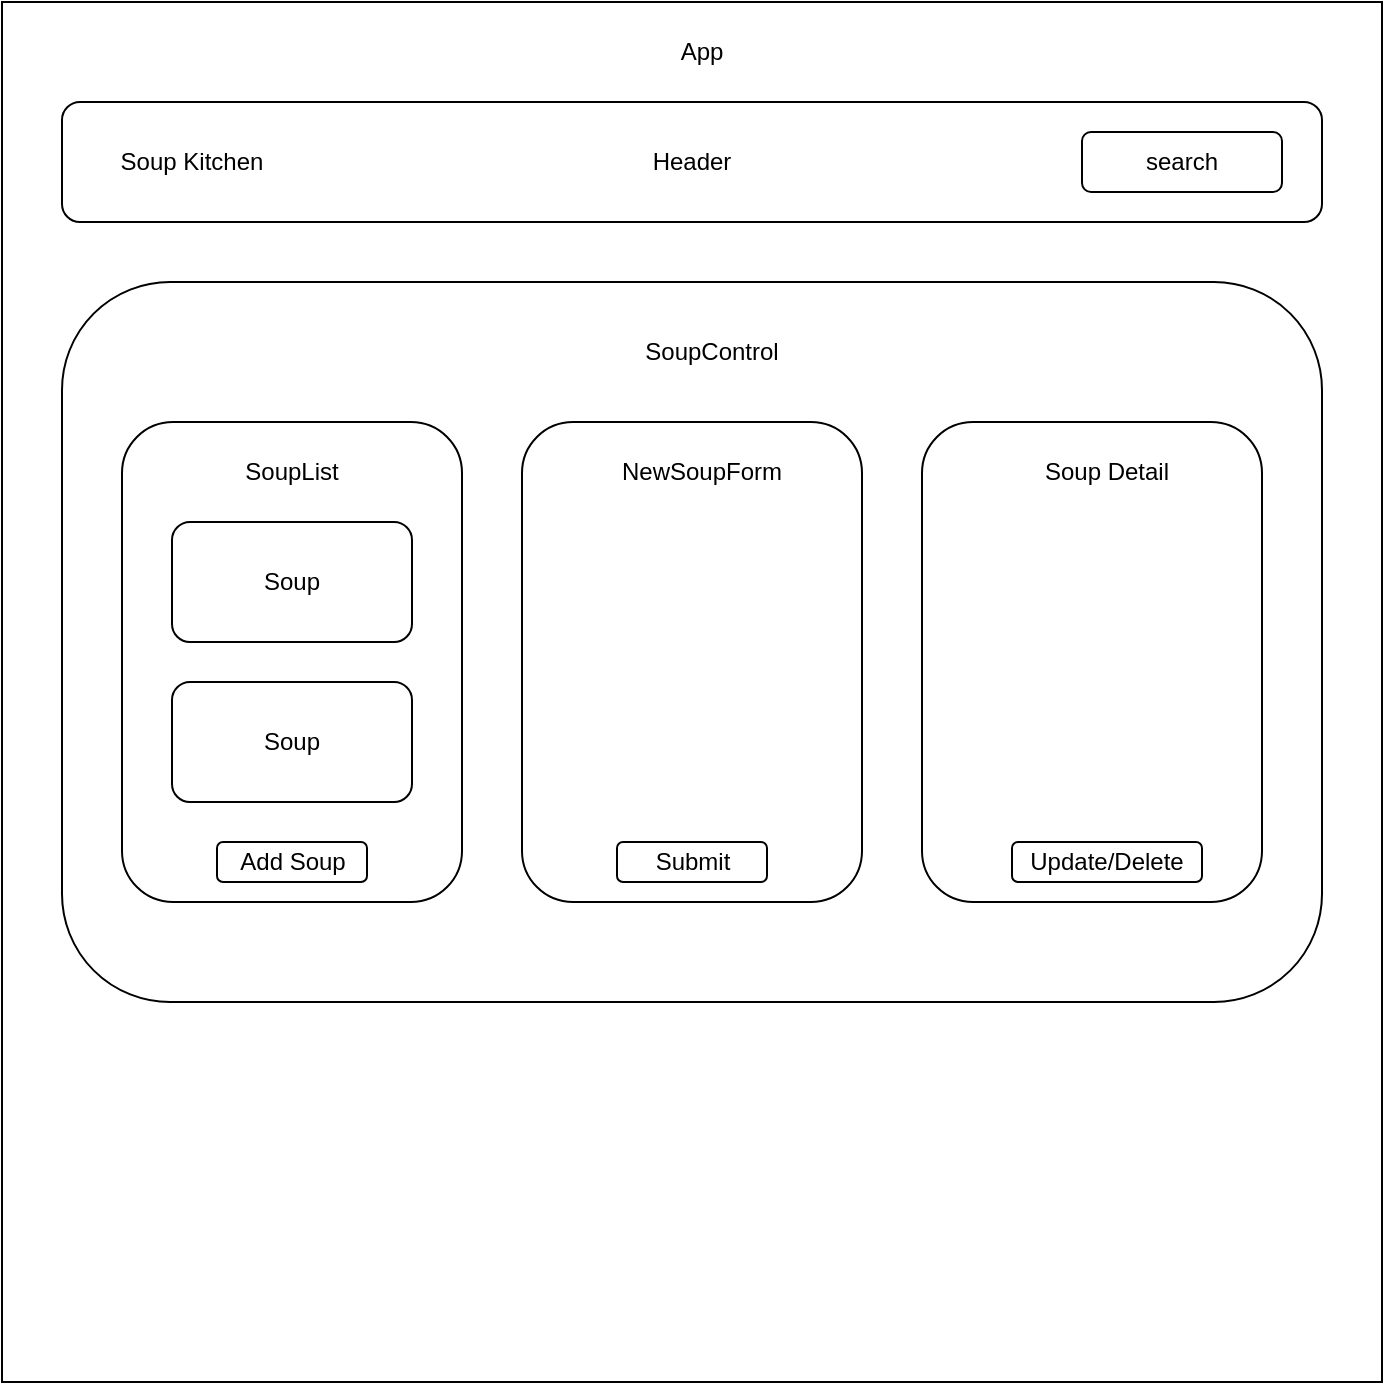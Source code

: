 <mxfile>
    <diagram id="cE5APuZCjZPeSIfeGxjd" name="Page-1">
        <mxGraphModel dx="1037" dy="557" grid="1" gridSize="10" guides="1" tooltips="1" connect="1" arrows="1" fold="1" page="1" pageScale="1" pageWidth="850" pageHeight="1100" math="0" shadow="0">
            <root>
                <mxCell id="0"/>
                <mxCell id="1" parent="0"/>
                <mxCell id="3" value="" style="whiteSpace=wrap;html=1;aspect=fixed;" parent="1" vertex="1">
                    <mxGeometry x="70" y="40" width="690" height="690" as="geometry"/>
                </mxCell>
                <mxCell id="4" value="" style="rounded=1;whiteSpace=wrap;html=1;" parent="1" vertex="1">
                    <mxGeometry x="100" y="90" width="630" height="60" as="geometry"/>
                </mxCell>
                <mxCell id="5" value="" style="rounded=1;whiteSpace=wrap;html=1;" parent="1" vertex="1">
                    <mxGeometry x="100" y="180" width="630" height="360" as="geometry"/>
                </mxCell>
                <mxCell id="6" value="Header" style="text;html=1;strokeColor=none;fillColor=none;align=center;verticalAlign=middle;whiteSpace=wrap;rounded=0;" parent="1" vertex="1">
                    <mxGeometry x="385" y="100" width="60" height="40" as="geometry"/>
                </mxCell>
                <mxCell id="7" value="App" style="text;html=1;strokeColor=none;fillColor=none;align=center;verticalAlign=middle;whiteSpace=wrap;rounded=0;" parent="1" vertex="1">
                    <mxGeometry x="390" y="50" width="60" height="30" as="geometry"/>
                </mxCell>
                <mxCell id="8" value="search" style="rounded=1;whiteSpace=wrap;html=1;" parent="1" vertex="1">
                    <mxGeometry x="610" y="105" width="100" height="30" as="geometry"/>
                </mxCell>
                <mxCell id="9" value="Soup Kitchen" style="text;html=1;strokeColor=none;fillColor=none;align=center;verticalAlign=middle;whiteSpace=wrap;rounded=0;" parent="1" vertex="1">
                    <mxGeometry x="120" y="105" width="90" height="30" as="geometry"/>
                </mxCell>
                <mxCell id="11" value="SoupControl" style="text;html=1;strokeColor=none;fillColor=none;align=center;verticalAlign=middle;whiteSpace=wrap;rounded=0;" parent="1" vertex="1">
                    <mxGeometry x="350" y="190" width="150" height="50" as="geometry"/>
                </mxCell>
                <mxCell id="12" value="" style="rounded=1;whiteSpace=wrap;html=1;" parent="1" vertex="1">
                    <mxGeometry x="130" y="250" width="170" height="240" as="geometry"/>
                </mxCell>
                <mxCell id="15" value="Soup" style="rounded=1;whiteSpace=wrap;html=1;" parent="1" vertex="1">
                    <mxGeometry x="155" y="300" width="120" height="60" as="geometry"/>
                </mxCell>
                <mxCell id="16" value="Soup" style="rounded=1;whiteSpace=wrap;html=1;" parent="1" vertex="1">
                    <mxGeometry x="155" y="380" width="120" height="60" as="geometry"/>
                </mxCell>
                <mxCell id="17" value="Add Soup" style="rounded=1;whiteSpace=wrap;html=1;" parent="1" vertex="1">
                    <mxGeometry x="177.5" y="460" width="75" height="20" as="geometry"/>
                </mxCell>
                <mxCell id="18" value="" style="rounded=1;whiteSpace=wrap;html=1;" parent="1" vertex="1">
                    <mxGeometry x="330" y="250" width="170" height="240" as="geometry"/>
                </mxCell>
                <mxCell id="19" value="NewSoupForm" style="text;html=1;strokeColor=none;fillColor=none;align=center;verticalAlign=middle;whiteSpace=wrap;rounded=0;" parent="1" vertex="1">
                    <mxGeometry x="380" y="255" width="80" height="40" as="geometry"/>
                </mxCell>
                <mxCell id="20" value="Submit" style="rounded=1;whiteSpace=wrap;html=1;" parent="1" vertex="1">
                    <mxGeometry x="377.5" y="460" width="75" height="20" as="geometry"/>
                </mxCell>
                <mxCell id="22" value="SoupList" style="text;html=1;strokeColor=none;fillColor=none;align=center;verticalAlign=middle;whiteSpace=wrap;rounded=0;" parent="1" vertex="1">
                    <mxGeometry x="154" y="260" width="122" height="30" as="geometry"/>
                </mxCell>
                <mxCell id="23" value="" style="rounded=1;whiteSpace=wrap;html=1;" vertex="1" parent="1">
                    <mxGeometry x="530" y="250" width="170" height="240" as="geometry"/>
                </mxCell>
                <mxCell id="24" value="Soup Detail" style="text;html=1;strokeColor=none;fillColor=none;align=center;verticalAlign=middle;whiteSpace=wrap;rounded=0;" vertex="1" parent="1">
                    <mxGeometry x="585" y="260" width="75" height="30" as="geometry"/>
                </mxCell>
                <mxCell id="25" value="Update/Delete" style="rounded=1;whiteSpace=wrap;html=1;" vertex="1" parent="1">
                    <mxGeometry x="575" y="460" width="95" height="20" as="geometry"/>
                </mxCell>
            </root>
        </mxGraphModel>
    </diagram>
</mxfile>